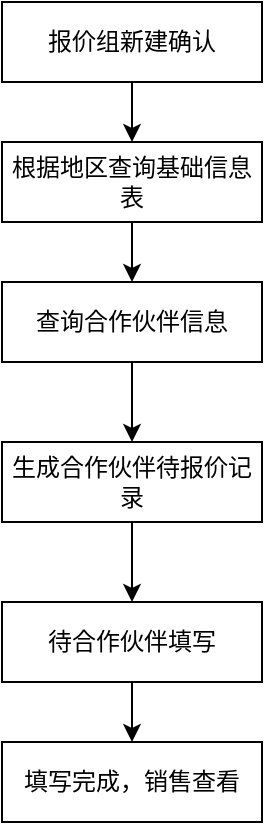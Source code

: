 <mxfile version="20.8.23" type="github">
  <diagram id="C5RBs43oDa-KdzZeNtuy" name="Page-1">
    <mxGraphModel dx="1434" dy="756" grid="1" gridSize="10" guides="1" tooltips="1" connect="1" arrows="1" fold="1" page="1" pageScale="1" pageWidth="1169" pageHeight="1654" math="0" shadow="0">
      <root>
        <mxCell id="WIyWlLk6GJQsqaUBKTNV-0" />
        <mxCell id="WIyWlLk6GJQsqaUBKTNV-1" parent="WIyWlLk6GJQsqaUBKTNV-0" />
        <mxCell id="2IJxs5Urv_wKMsr-iPki-29" value="" style="edgeStyle=orthogonalEdgeStyle;rounded=0;orthogonalLoop=1;jettySize=auto;html=1;" parent="WIyWlLk6GJQsqaUBKTNV-1" source="2IJxs5Urv_wKMsr-iPki-20" target="2IJxs5Urv_wKMsr-iPki-26" edge="1">
          <mxGeometry relative="1" as="geometry" />
        </mxCell>
        <mxCell id="2IJxs5Urv_wKMsr-iPki-20" value="报价组新建确认" style="rounded=0;whiteSpace=wrap;html=1;" parent="WIyWlLk6GJQsqaUBKTNV-1" vertex="1">
          <mxGeometry x="60" y="20" width="130" height="40" as="geometry" />
        </mxCell>
        <mxCell id="2IJxs5Urv_wKMsr-iPki-33" value="" style="edgeStyle=orthogonalEdgeStyle;rounded=0;orthogonalLoop=1;jettySize=auto;html=1;" parent="WIyWlLk6GJQsqaUBKTNV-1" source="2IJxs5Urv_wKMsr-iPki-24" target="2IJxs5Urv_wKMsr-iPki-31" edge="1">
          <mxGeometry relative="1" as="geometry" />
        </mxCell>
        <mxCell id="2IJxs5Urv_wKMsr-iPki-24" value="查询合作伙伴信息" style="rounded=0;whiteSpace=wrap;html=1;" parent="WIyWlLk6GJQsqaUBKTNV-1" vertex="1">
          <mxGeometry x="60" y="160" width="130" height="40" as="geometry" />
        </mxCell>
        <mxCell id="2IJxs5Urv_wKMsr-iPki-30" value="" style="edgeStyle=orthogonalEdgeStyle;rounded=0;orthogonalLoop=1;jettySize=auto;html=1;" parent="WIyWlLk6GJQsqaUBKTNV-1" source="2IJxs5Urv_wKMsr-iPki-26" target="2IJxs5Urv_wKMsr-iPki-24" edge="1">
          <mxGeometry relative="1" as="geometry" />
        </mxCell>
        <mxCell id="2IJxs5Urv_wKMsr-iPki-26" value="根据地区查询基础信息表" style="rounded=0;whiteSpace=wrap;html=1;" parent="WIyWlLk6GJQsqaUBKTNV-1" vertex="1">
          <mxGeometry x="60" y="90" width="130" height="40" as="geometry" />
        </mxCell>
        <mxCell id="2IJxs5Urv_wKMsr-iPki-34" value="" style="edgeStyle=orthogonalEdgeStyle;rounded=0;orthogonalLoop=1;jettySize=auto;html=1;" parent="WIyWlLk6GJQsqaUBKTNV-1" source="2IJxs5Urv_wKMsr-iPki-31" target="2IJxs5Urv_wKMsr-iPki-32" edge="1">
          <mxGeometry relative="1" as="geometry" />
        </mxCell>
        <mxCell id="2IJxs5Urv_wKMsr-iPki-31" value="生成合作伙伴待报价记录" style="rounded=0;whiteSpace=wrap;html=1;" parent="WIyWlLk6GJQsqaUBKTNV-1" vertex="1">
          <mxGeometry x="60" y="240" width="130" height="40" as="geometry" />
        </mxCell>
        <mxCell id="2IJxs5Urv_wKMsr-iPki-36" value="" style="edgeStyle=orthogonalEdgeStyle;rounded=0;orthogonalLoop=1;jettySize=auto;html=1;" parent="WIyWlLk6GJQsqaUBKTNV-1" source="2IJxs5Urv_wKMsr-iPki-32" target="2IJxs5Urv_wKMsr-iPki-35" edge="1">
          <mxGeometry relative="1" as="geometry" />
        </mxCell>
        <mxCell id="2IJxs5Urv_wKMsr-iPki-32" value="待合作伙伴填写" style="rounded=0;whiteSpace=wrap;html=1;" parent="WIyWlLk6GJQsqaUBKTNV-1" vertex="1">
          <mxGeometry x="60" y="320" width="130" height="40" as="geometry" />
        </mxCell>
        <mxCell id="2IJxs5Urv_wKMsr-iPki-35" value="填写完成，销售查看" style="rounded=0;whiteSpace=wrap;html=1;" parent="WIyWlLk6GJQsqaUBKTNV-1" vertex="1">
          <mxGeometry x="60" y="390" width="130" height="40" as="geometry" />
        </mxCell>
      </root>
    </mxGraphModel>
  </diagram>
</mxfile>
